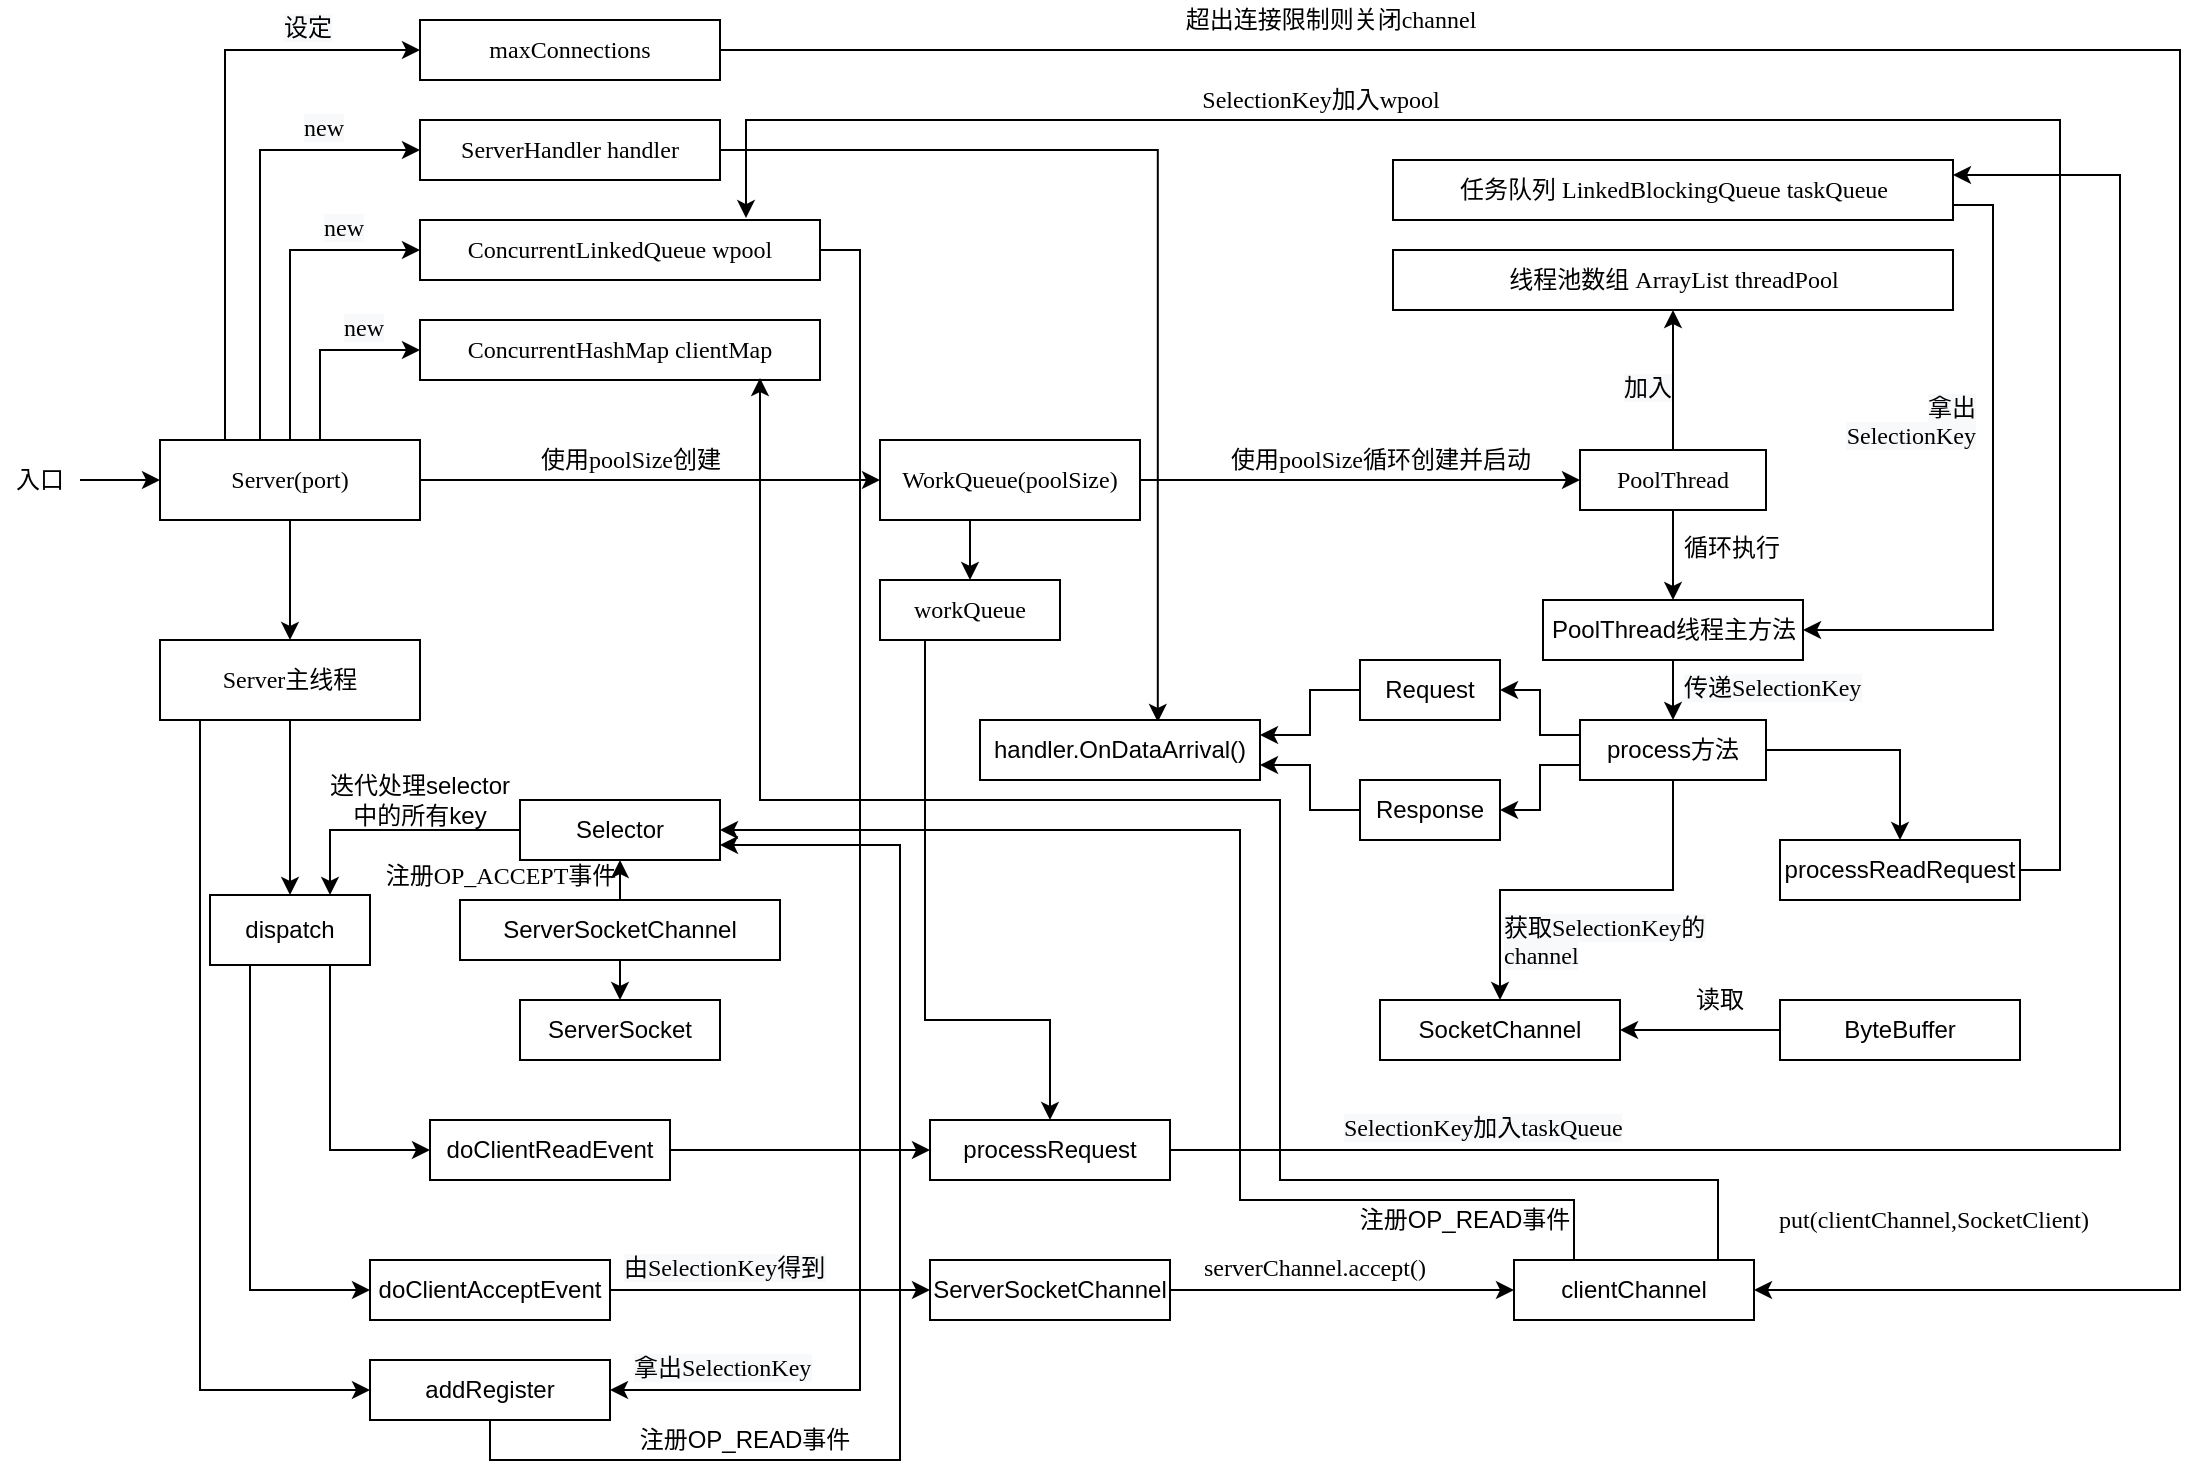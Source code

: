 <mxfile version="13.3.9" type="device"><diagram id="OGTgUv4H_Olb-4e9Xn3E" name="第 1 页"><mxGraphModel dx="1422" dy="832" grid="1" gridSize="10" guides="1" tooltips="1" connect="1" arrows="1" fold="1" page="1" pageScale="1" pageWidth="1169" pageHeight="827" math="0" shadow="0"><root><mxCell id="0"/><mxCell id="1" parent="0"/><mxCell id="6SVS1v7x3c-tXP9rZ6ia-59" style="edgeStyle=orthogonalEdgeStyle;rounded=0;orthogonalLoop=1;jettySize=auto;html=1;exitX=1;exitY=0.5;exitDx=0;exitDy=0;entryX=0;entryY=0.5;entryDx=0;entryDy=0;" parent="1" source="6SVS1v7x3c-tXP9rZ6ia-53" target="6SVS1v7x3c-tXP9rZ6ia-58" edge="1"><mxGeometry relative="1" as="geometry"/></mxCell><mxCell id="6SVS1v7x3c-tXP9rZ6ia-69" style="edgeStyle=orthogonalEdgeStyle;rounded=0;orthogonalLoop=1;jettySize=auto;html=1;exitX=0.75;exitY=0;exitDx=0;exitDy=0;entryX=0;entryY=0.5;entryDx=0;entryDy=0;" parent="1" source="6SVS1v7x3c-tXP9rZ6ia-53" target="6SVS1v7x3c-tXP9rZ6ia-66" edge="1"><mxGeometry relative="1" as="geometry"><Array as="points"><mxPoint x="170" y="260"/><mxPoint x="170" y="215"/></Array></mxGeometry></mxCell><mxCell id="6SVS1v7x3c-tXP9rZ6ia-70" style="edgeStyle=orthogonalEdgeStyle;rounded=0;orthogonalLoop=1;jettySize=auto;html=1;exitX=0.5;exitY=0;exitDx=0;exitDy=0;entryX=0;entryY=0.5;entryDx=0;entryDy=0;" parent="1" source="6SVS1v7x3c-tXP9rZ6ia-53" target="6SVS1v7x3c-tXP9rZ6ia-65" edge="1"><mxGeometry relative="1" as="geometry"/></mxCell><mxCell id="6SVS1v7x3c-tXP9rZ6ia-71" style="edgeStyle=orthogonalEdgeStyle;rounded=0;orthogonalLoop=1;jettySize=auto;html=1;exitX=0.25;exitY=0;exitDx=0;exitDy=0;entryX=0;entryY=0.5;entryDx=0;entryDy=0;" parent="1" source="6SVS1v7x3c-tXP9rZ6ia-53" target="6SVS1v7x3c-tXP9rZ6ia-64" edge="1"><mxGeometry relative="1" as="geometry"><Array as="points"><mxPoint x="140" y="260"/><mxPoint x="140" y="115"/></Array></mxGeometry></mxCell><mxCell id="6SVS1v7x3c-tXP9rZ6ia-90" style="edgeStyle=orthogonalEdgeStyle;rounded=0;orthogonalLoop=1;jettySize=auto;html=1;exitX=0.5;exitY=1;exitDx=0;exitDy=0;entryX=0.5;entryY=0;entryDx=0;entryDy=0;" parent="1" source="6SVS1v7x3c-tXP9rZ6ia-53" target="6SVS1v7x3c-tXP9rZ6ia-55" edge="1"><mxGeometry relative="1" as="geometry"/></mxCell><mxCell id="6SVS1v7x3c-tXP9rZ6ia-94" style="edgeStyle=orthogonalEdgeStyle;rounded=0;orthogonalLoop=1;jettySize=auto;html=1;exitX=0.25;exitY=0;exitDx=0;exitDy=0;entryX=0;entryY=0.5;entryDx=0;entryDy=0;" parent="1" source="6SVS1v7x3c-tXP9rZ6ia-53" target="6SVS1v7x3c-tXP9rZ6ia-93" edge="1"><mxGeometry relative="1" as="geometry"/></mxCell><mxCell id="6SVS1v7x3c-tXP9rZ6ia-53" value="Server(port)" style="rounded=0;whiteSpace=wrap;html=1;fontFamily=Microsoft Yahei Mono;" parent="1" vertex="1"><mxGeometry x="90" y="260" width="130" height="40" as="geometry"/></mxCell><mxCell id="6SVS1v7x3c-tXP9rZ6ia-151" style="edgeStyle=orthogonalEdgeStyle;rounded=0;orthogonalLoop=1;jettySize=auto;html=1;exitX=0.5;exitY=1;exitDx=0;exitDy=0;entryX=0.5;entryY=0;entryDx=0;entryDy=0;" parent="1" source="6SVS1v7x3c-tXP9rZ6ia-55" target="6SVS1v7x3c-tXP9rZ6ia-148" edge="1"><mxGeometry relative="1" as="geometry"/></mxCell><mxCell id="6SVS1v7x3c-tXP9rZ6ia-160" style="edgeStyle=orthogonalEdgeStyle;rounded=0;orthogonalLoop=1;jettySize=auto;html=1;entryX=0;entryY=0.5;entryDx=0;entryDy=0;" parent="1" source="6SVS1v7x3c-tXP9rZ6ia-55" target="6SVS1v7x3c-tXP9rZ6ia-159" edge="1"><mxGeometry relative="1" as="geometry"><Array as="points"><mxPoint x="110" y="735"/></Array></mxGeometry></mxCell><mxCell id="6SVS1v7x3c-tXP9rZ6ia-55" value="Server主线程" style="rounded=0;whiteSpace=wrap;html=1;fontFamily=Microsoft Yahei Mono;" parent="1" vertex="1"><mxGeometry x="90" y="360" width="130" height="40" as="geometry"/></mxCell><mxCell id="6SVS1v7x3c-tXP9rZ6ia-89" style="edgeStyle=orthogonalEdgeStyle;rounded=0;orthogonalLoop=1;jettySize=auto;html=1;exitX=1;exitY=0.5;exitDx=0;exitDy=0;entryX=0;entryY=0.5;entryDx=0;entryDy=0;" parent="1" source="6SVS1v7x3c-tXP9rZ6ia-58" target="6SVS1v7x3c-tXP9rZ6ia-74" edge="1"><mxGeometry relative="1" as="geometry"/></mxCell><mxCell id="sOjnVPzBzudAM-g7z_SP-11" style="edgeStyle=orthogonalEdgeStyle;rounded=0;orthogonalLoop=1;jettySize=auto;html=1;exitX=0.5;exitY=1;exitDx=0;exitDy=0;entryX=0.5;entryY=0;entryDx=0;entryDy=0;" parent="1" source="6SVS1v7x3c-tXP9rZ6ia-58" target="6SVS1v7x3c-tXP9rZ6ia-103" edge="1"><mxGeometry relative="1" as="geometry"/></mxCell><mxCell id="6SVS1v7x3c-tXP9rZ6ia-58" value="WorkQueue(poolSize)" style="rounded=0;whiteSpace=wrap;html=1;fontFamily=Microsoft Yahei Mono;" parent="1" vertex="1"><mxGeometry x="450" y="260" width="130" height="40" as="geometry"/></mxCell><mxCell id="6SVS1v7x3c-tXP9rZ6ia-60" value="&lt;span style=&quot;font-family: &amp;#34;microsoft yahei mono&amp;#34;&quot;&gt;使用poolSize创建&lt;/span&gt;" style="text;html=1;align=center;verticalAlign=middle;resizable=0;points=[];autosize=1;" parent="1" vertex="1"><mxGeometry x="265" y="260" width="120" height="20" as="geometry"/></mxCell><mxCell id="6SVS1v7x3c-tXP9rZ6ia-130" style="edgeStyle=orthogonalEdgeStyle;rounded=0;orthogonalLoop=1;jettySize=auto;html=1;exitX=1;exitY=0.5;exitDx=0;exitDy=0;entryX=0.635;entryY=0.033;entryDx=0;entryDy=0;entryPerimeter=0;" parent="1" source="6SVS1v7x3c-tXP9rZ6ia-64" target="6SVS1v7x3c-tXP9rZ6ia-127" edge="1"><mxGeometry relative="1" as="geometry"/></mxCell><mxCell id="6SVS1v7x3c-tXP9rZ6ia-64" value="&lt;font face=&quot;Microsoft Yahei Mono&quot;&gt;ServerHandler handler&lt;/font&gt;" style="rounded=0;whiteSpace=wrap;html=1;" parent="1" vertex="1"><mxGeometry x="220" y="100" width="150" height="30" as="geometry"/></mxCell><mxCell id="90px1p_9WV0CrYK6z3nq-2" style="edgeStyle=orthogonalEdgeStyle;rounded=0;orthogonalLoop=1;jettySize=auto;html=1;exitX=1;exitY=0.5;exitDx=0;exitDy=0;entryX=1;entryY=0.5;entryDx=0;entryDy=0;" parent="1" source="6SVS1v7x3c-tXP9rZ6ia-65" target="6SVS1v7x3c-tXP9rZ6ia-159" edge="1"><mxGeometry relative="1" as="geometry"><Array as="points"><mxPoint x="440" y="165"/><mxPoint x="440" y="735"/></Array></mxGeometry></mxCell><mxCell id="6SVS1v7x3c-tXP9rZ6ia-65" value="&lt;font face=&quot;Microsoft Yahei Mono&quot;&gt;ConcurrentLinkedQueue wpool&lt;/font&gt;" style="rounded=0;whiteSpace=wrap;html=1;" parent="1" vertex="1"><mxGeometry x="220" y="150" width="200" height="30" as="geometry"/></mxCell><mxCell id="6SVS1v7x3c-tXP9rZ6ia-66" value="&lt;font face=&quot;Microsoft Yahei Mono&quot;&gt;ConcurrentHashMap clientMap&lt;/font&gt;" style="rounded=0;whiteSpace=wrap;html=1;" parent="1" vertex="1"><mxGeometry x="220" y="200" width="200" height="30" as="geometry"/></mxCell><mxCell id="sOjnVPzBzudAM-g7z_SP-18" style="edgeStyle=orthogonalEdgeStyle;rounded=0;orthogonalLoop=1;jettySize=auto;html=1;exitX=1;exitY=0.75;exitDx=0;exitDy=0;entryX=1;entryY=0.5;entryDx=0;entryDy=0;" parent="1" source="6SVS1v7x3c-tXP9rZ6ia-72" target="6SVS1v7x3c-tXP9rZ6ia-106" edge="1"><mxGeometry relative="1" as="geometry"/></mxCell><mxCell id="6SVS1v7x3c-tXP9rZ6ia-72" value="&lt;font face=&quot;Microsoft Yahei Mono&quot;&gt;任务队列 LinkedBlockingQueue taskQueue&lt;/font&gt;" style="rounded=0;whiteSpace=wrap;html=1;" parent="1" vertex="1"><mxGeometry x="706.5" y="120" width="280" height="30" as="geometry"/></mxCell><mxCell id="6SVS1v7x3c-tXP9rZ6ia-73" value="&lt;font face=&quot;Microsoft Yahei Mono&quot;&gt;线程池数组 ArrayList threadPool&lt;/font&gt;" style="rounded=0;whiteSpace=wrap;html=1;" parent="1" vertex="1"><mxGeometry x="706.5" y="165" width="280" height="30" as="geometry"/></mxCell><mxCell id="6SVS1v7x3c-tXP9rZ6ia-109" style="edgeStyle=orthogonalEdgeStyle;rounded=0;orthogonalLoop=1;jettySize=auto;html=1;exitX=0.5;exitY=1;exitDx=0;exitDy=0;entryX=0.5;entryY=0;entryDx=0;entryDy=0;" parent="1" source="6SVS1v7x3c-tXP9rZ6ia-74" target="6SVS1v7x3c-tXP9rZ6ia-106" edge="1"><mxGeometry relative="1" as="geometry"/></mxCell><mxCell id="6SVS1v7x3c-tXP9rZ6ia-154" style="edgeStyle=orthogonalEdgeStyle;rounded=0;orthogonalLoop=1;jettySize=auto;html=1;exitX=0.5;exitY=0;exitDx=0;exitDy=0;entryX=0.5;entryY=1;entryDx=0;entryDy=0;" parent="1" source="6SVS1v7x3c-tXP9rZ6ia-74" target="6SVS1v7x3c-tXP9rZ6ia-73" edge="1"><mxGeometry relative="1" as="geometry"/></mxCell><mxCell id="6SVS1v7x3c-tXP9rZ6ia-74" value="&lt;font face=&quot;Microsoft Yahei Mono&quot;&gt;PoolThread&lt;/font&gt;" style="rounded=0;whiteSpace=wrap;html=1;" parent="1" vertex="1"><mxGeometry x="800" y="265" width="93" height="30" as="geometry"/></mxCell><mxCell id="6SVS1v7x3c-tXP9rZ6ia-88" value="&lt;span style=&quot;color: rgb(0 , 0 , 0) ; font-family: &amp;#34;microsoft yahei mono&amp;#34; ; font-size: 12px ; font-style: normal ; font-weight: 400 ; letter-spacing: normal ; text-align: center ; text-indent: 0px ; text-transform: none ; word-spacing: 0px ; background-color: rgb(248 , 249 , 250) ; display: inline ; float: none&quot;&gt;加入&lt;/span&gt;" style="text;whiteSpace=wrap;html=1;" parent="1" vertex="1"><mxGeometry x="820" y="220" width="30" height="20" as="geometry"/></mxCell><mxCell id="6SVS1v7x3c-tXP9rZ6ia-92" value="&lt;span style=&quot;font-family: &amp;#34;microsoft yahei mono&amp;#34;&quot;&gt;使用poolSize循环创建并启动&lt;/span&gt;" style="text;html=1;align=center;verticalAlign=middle;resizable=0;points=[];autosize=1;" parent="1" vertex="1"><mxGeometry x="610" y="260" width="180" height="20" as="geometry"/></mxCell><mxCell id="90px1p_9WV0CrYK6z3nq-14" style="edgeStyle=orthogonalEdgeStyle;rounded=0;orthogonalLoop=1;jettySize=auto;html=1;entryX=1;entryY=0.5;entryDx=0;entryDy=0;" parent="1" source="6SVS1v7x3c-tXP9rZ6ia-93" target="90px1p_9WV0CrYK6z3nq-11" edge="1"><mxGeometry relative="1" as="geometry"><Array as="points"><mxPoint x="1100" y="65"/><mxPoint x="1100" y="685"/></Array></mxGeometry></mxCell><mxCell id="6SVS1v7x3c-tXP9rZ6ia-93" value="&lt;font face=&quot;Microsoft Yahei Mono&quot;&gt;maxConnections&lt;/font&gt;" style="rounded=0;whiteSpace=wrap;html=1;" parent="1" vertex="1"><mxGeometry x="220" y="50" width="150" height="30" as="geometry"/></mxCell><mxCell id="6SVS1v7x3c-tXP9rZ6ia-95" value="&lt;span style=&quot;color: rgb(0, 0, 0); font-family: &amp;quot;microsoft yahei mono&amp;quot;; font-size: 12px; font-style: normal; font-weight: 400; letter-spacing: normal; text-align: center; text-indent: 0px; text-transform: none; word-spacing: 0px; background-color: rgb(248, 249, 250); display: inline; float: none;&quot;&gt;设定&lt;/span&gt;" style="text;whiteSpace=wrap;html=1;" parent="1" vertex="1"><mxGeometry x="150" y="40" width="30" height="20" as="geometry"/></mxCell><mxCell id="6SVS1v7x3c-tXP9rZ6ia-96" value="&lt;span style=&quot;color: rgb(0 , 0 , 0) ; font-family: &amp;#34;microsoft yahei mono&amp;#34; ; font-size: 12px ; font-style: normal ; font-weight: 400 ; letter-spacing: normal ; text-align: center ; text-indent: 0px ; text-transform: none ; word-spacing: 0px ; background-color: rgb(248 , 249 , 250) ; display: inline ; float: none&quot;&gt;new&lt;/span&gt;" style="text;whiteSpace=wrap;html=1;" parent="1" vertex="1"><mxGeometry x="160" y="90" width="30" height="20" as="geometry"/></mxCell><mxCell id="6SVS1v7x3c-tXP9rZ6ia-97" value="&lt;span style=&quot;color: rgb(0 , 0 , 0) ; font-family: &amp;#34;microsoft yahei mono&amp;#34; ; font-size: 12px ; font-style: normal ; font-weight: 400 ; letter-spacing: normal ; text-align: center ; text-indent: 0px ; text-transform: none ; word-spacing: 0px ; background-color: rgb(248 , 249 , 250) ; display: inline ; float: none&quot;&gt;new&lt;/span&gt;" style="text;whiteSpace=wrap;html=1;" parent="1" vertex="1"><mxGeometry x="170" y="140" width="30" height="20" as="geometry"/></mxCell><mxCell id="6SVS1v7x3c-tXP9rZ6ia-98" value="&lt;span style=&quot;color: rgb(0 , 0 , 0) ; font-family: &amp;#34;microsoft yahei mono&amp;#34; ; font-size: 12px ; font-style: normal ; font-weight: 400 ; letter-spacing: normal ; text-align: center ; text-indent: 0px ; text-transform: none ; word-spacing: 0px ; background-color: rgb(248 , 249 , 250) ; display: inline ; float: none&quot;&gt;new&lt;/span&gt;" style="text;whiteSpace=wrap;html=1;" parent="1" vertex="1"><mxGeometry x="180" y="190" width="30" height="20" as="geometry"/></mxCell><mxCell id="sOjnVPzBzudAM-g7z_SP-14" style="edgeStyle=orthogonalEdgeStyle;rounded=0;orthogonalLoop=1;jettySize=auto;html=1;exitX=0.25;exitY=1;exitDx=0;exitDy=0;entryX=0.5;entryY=0;entryDx=0;entryDy=0;" parent="1" source="6SVS1v7x3c-tXP9rZ6ia-103" target="sOjnVPzBzudAM-g7z_SP-8" edge="1"><mxGeometry relative="1" as="geometry"><Array as="points"><mxPoint x="473" y="550"/><mxPoint x="535" y="550"/></Array></mxGeometry></mxCell><mxCell id="6SVS1v7x3c-tXP9rZ6ia-103" value="workQueue" style="rounded=0;whiteSpace=wrap;html=1;fontFamily=Microsoft Yahei Mono;" parent="1" vertex="1"><mxGeometry x="450" y="330" width="90" height="30" as="geometry"/></mxCell><mxCell id="6SVS1v7x3c-tXP9rZ6ia-114" style="edgeStyle=orthogonalEdgeStyle;rounded=0;orthogonalLoop=1;jettySize=auto;html=1;exitX=0.5;exitY=1;exitDx=0;exitDy=0;entryX=0.5;entryY=0;entryDx=0;entryDy=0;" parent="1" source="6SVS1v7x3c-tXP9rZ6ia-106" target="6SVS1v7x3c-tXP9rZ6ia-113" edge="1"><mxGeometry relative="1" as="geometry"/></mxCell><mxCell id="6SVS1v7x3c-tXP9rZ6ia-106" value="PoolThread线程主方法" style="rounded=0;whiteSpace=wrap;html=1;" parent="1" vertex="1"><mxGeometry x="781.5" y="340" width="130" height="30" as="geometry"/></mxCell><mxCell id="6SVS1v7x3c-tXP9rZ6ia-111" value="&lt;span style=&quot;color: rgb(0, 0, 0); font-family: &amp;quot;microsoft yahei mono&amp;quot;; font-size: 12px; font-style: normal; font-weight: 400; letter-spacing: normal; text-indent: 0px; text-transform: none; word-spacing: 0px; background-color: rgb(248, 249, 250); display: inline; float: none;&quot;&gt;拿出SelectionKey&lt;/span&gt;" style="text;whiteSpace=wrap;html=1;align=right;" parent="1" vertex="1"><mxGeometry x="920" y="230" width="80" height="40" as="geometry"/></mxCell><mxCell id="6SVS1v7x3c-tXP9rZ6ia-125" style="edgeStyle=orthogonalEdgeStyle;rounded=0;orthogonalLoop=1;jettySize=auto;html=1;exitX=0.5;exitY=1;exitDx=0;exitDy=0;entryX=0.5;entryY=0;entryDx=0;entryDy=0;" parent="1" source="6SVS1v7x3c-tXP9rZ6ia-113" target="6SVS1v7x3c-tXP9rZ6ia-116" edge="1"><mxGeometry relative="1" as="geometry"/></mxCell><mxCell id="6SVS1v7x3c-tXP9rZ6ia-133" style="edgeStyle=orthogonalEdgeStyle;rounded=0;orthogonalLoop=1;jettySize=auto;html=1;exitX=0;exitY=0.25;exitDx=0;exitDy=0;entryX=1;entryY=0.5;entryDx=0;entryDy=0;" parent="1" source="6SVS1v7x3c-tXP9rZ6ia-113" target="6SVS1v7x3c-tXP9rZ6ia-131" edge="1"><mxGeometry relative="1" as="geometry"/></mxCell><mxCell id="6SVS1v7x3c-tXP9rZ6ia-135" style="edgeStyle=orthogonalEdgeStyle;rounded=0;orthogonalLoop=1;jettySize=auto;html=1;exitX=0;exitY=0.75;exitDx=0;exitDy=0;entryX=1;entryY=0.5;entryDx=0;entryDy=0;" parent="1" source="6SVS1v7x3c-tXP9rZ6ia-113" target="6SVS1v7x3c-tXP9rZ6ia-132" edge="1"><mxGeometry relative="1" as="geometry"/></mxCell><mxCell id="sOjnVPzBzudAM-g7z_SP-21" style="edgeStyle=orthogonalEdgeStyle;rounded=0;orthogonalLoop=1;jettySize=auto;html=1;exitX=1;exitY=0.5;exitDx=0;exitDy=0;entryX=0.5;entryY=0;entryDx=0;entryDy=0;" parent="1" source="6SVS1v7x3c-tXP9rZ6ia-113" target="sOjnVPzBzudAM-g7z_SP-20" edge="1"><mxGeometry relative="1" as="geometry"/></mxCell><mxCell id="6SVS1v7x3c-tXP9rZ6ia-113" value="process方法" style="rounded=0;whiteSpace=wrap;html=1;" parent="1" vertex="1"><mxGeometry x="800" y="400" width="93" height="30" as="geometry"/></mxCell><mxCell id="6SVS1v7x3c-tXP9rZ6ia-115" value="&lt;span style=&quot;color: rgb(0 , 0 , 0) ; font-family: &amp;#34;microsoft yahei mono&amp;#34; ; font-size: 12px ; font-style: normal ; font-weight: 400 ; letter-spacing: normal ; text-align: center ; text-indent: 0px ; text-transform: none ; word-spacing: 0px ; background-color: rgb(248 , 249 , 250) ; display: inline ; float: none&quot;&gt;传递SelectionKey&lt;/span&gt;" style="text;whiteSpace=wrap;html=1;" parent="1" vertex="1"><mxGeometry x="850" y="370" width="120" height="20" as="geometry"/></mxCell><mxCell id="6SVS1v7x3c-tXP9rZ6ia-116" value="SocketChannel" style="rounded=0;whiteSpace=wrap;html=1;" parent="1" vertex="1"><mxGeometry x="700" y="540" width="120" height="30" as="geometry"/></mxCell><mxCell id="6SVS1v7x3c-tXP9rZ6ia-119" style="edgeStyle=orthogonalEdgeStyle;rounded=0;orthogonalLoop=1;jettySize=auto;html=1;exitX=0;exitY=0.5;exitDx=0;exitDy=0;entryX=1;entryY=0.5;entryDx=0;entryDy=0;" parent="1" source="6SVS1v7x3c-tXP9rZ6ia-117" target="6SVS1v7x3c-tXP9rZ6ia-116" edge="1"><mxGeometry relative="1" as="geometry"/></mxCell><mxCell id="6SVS1v7x3c-tXP9rZ6ia-117" value="ByteBuffer" style="rounded=0;whiteSpace=wrap;html=1;" parent="1" vertex="1"><mxGeometry x="900" y="540" width="120" height="30" as="geometry"/></mxCell><mxCell id="6SVS1v7x3c-tXP9rZ6ia-120" value="读取" style="text;html=1;strokeColor=none;fillColor=none;align=center;verticalAlign=middle;whiteSpace=wrap;rounded=0;" parent="1" vertex="1"><mxGeometry x="850" y="530" width="40" height="20" as="geometry"/></mxCell><mxCell id="6SVS1v7x3c-tXP9rZ6ia-122" value="&lt;span style=&quot;color: rgb(0 , 0 , 0) ; font-family: &amp;#34;microsoft yahei mono&amp;#34; ; font-size: 12px ; font-style: normal ; font-weight: 400 ; letter-spacing: normal ; text-align: center ; text-indent: 0px ; text-transform: none ; word-spacing: 0px ; background-color: rgb(248 , 249 , 250) ; display: inline ; float: none&quot;&gt;获取SelectionKey的channel&lt;/span&gt;" style="text;whiteSpace=wrap;html=1;" parent="1" vertex="1"><mxGeometry x="760" y="490" width="120" height="40" as="geometry"/></mxCell><mxCell id="6SVS1v7x3c-tXP9rZ6ia-127" value="handler.OnDataArrival()" style="rounded=0;whiteSpace=wrap;html=1;" parent="1" vertex="1"><mxGeometry x="500" y="400" width="140" height="30" as="geometry"/></mxCell><mxCell id="6SVS1v7x3c-tXP9rZ6ia-136" style="edgeStyle=orthogonalEdgeStyle;rounded=0;orthogonalLoop=1;jettySize=auto;html=1;exitX=0;exitY=0.5;exitDx=0;exitDy=0;entryX=1;entryY=0.25;entryDx=0;entryDy=0;" parent="1" source="6SVS1v7x3c-tXP9rZ6ia-131" target="6SVS1v7x3c-tXP9rZ6ia-127" edge="1"><mxGeometry relative="1" as="geometry"/></mxCell><mxCell id="6SVS1v7x3c-tXP9rZ6ia-131" value="Request" style="rounded=0;whiteSpace=wrap;html=1;" parent="1" vertex="1"><mxGeometry x="690" y="370" width="70" height="30" as="geometry"/></mxCell><mxCell id="6SVS1v7x3c-tXP9rZ6ia-137" style="edgeStyle=orthogonalEdgeStyle;rounded=0;orthogonalLoop=1;jettySize=auto;html=1;exitX=0;exitY=0.5;exitDx=0;exitDy=0;entryX=1;entryY=0.75;entryDx=0;entryDy=0;" parent="1" source="6SVS1v7x3c-tXP9rZ6ia-132" target="6SVS1v7x3c-tXP9rZ6ia-127" edge="1"><mxGeometry relative="1" as="geometry"/></mxCell><mxCell id="6SVS1v7x3c-tXP9rZ6ia-132" value="Response" style="rounded=0;whiteSpace=wrap;html=1;" parent="1" vertex="1"><mxGeometry x="690" y="430" width="70" height="30" as="geometry"/></mxCell><mxCell id="6SVS1v7x3c-tXP9rZ6ia-153" style="edgeStyle=orthogonalEdgeStyle;rounded=0;orthogonalLoop=1;jettySize=auto;html=1;exitX=0;exitY=0.5;exitDx=0;exitDy=0;entryX=0.75;entryY=0;entryDx=0;entryDy=0;" parent="1" source="6SVS1v7x3c-tXP9rZ6ia-139" target="6SVS1v7x3c-tXP9rZ6ia-148" edge="1"><mxGeometry relative="1" as="geometry"/></mxCell><mxCell id="6SVS1v7x3c-tXP9rZ6ia-139" value="Selector" style="rounded=0;whiteSpace=wrap;html=1;" parent="1" vertex="1"><mxGeometry x="270" y="440" width="100" height="30" as="geometry"/></mxCell><mxCell id="90px1p_9WV0CrYK6z3nq-19" style="edgeStyle=orthogonalEdgeStyle;rounded=0;orthogonalLoop=1;jettySize=auto;html=1;exitX=0.5;exitY=0;exitDx=0;exitDy=0;entryX=0.5;entryY=1;entryDx=0;entryDy=0;" parent="1" source="6SVS1v7x3c-tXP9rZ6ia-140" target="6SVS1v7x3c-tXP9rZ6ia-139" edge="1"><mxGeometry relative="1" as="geometry"/></mxCell><mxCell id="90px1p_9WV0CrYK6z3nq-21" style="edgeStyle=orthogonalEdgeStyle;rounded=0;orthogonalLoop=1;jettySize=auto;html=1;exitX=0.5;exitY=1;exitDx=0;exitDy=0;entryX=0.5;entryY=0;entryDx=0;entryDy=0;" parent="1" source="6SVS1v7x3c-tXP9rZ6ia-140" target="6SVS1v7x3c-tXP9rZ6ia-141" edge="1"><mxGeometry relative="1" as="geometry"/></mxCell><mxCell id="6SVS1v7x3c-tXP9rZ6ia-140" value="ServerSocketChannel" style="rounded=0;whiteSpace=wrap;html=1;" parent="1" vertex="1"><mxGeometry x="240" y="490" width="160" height="30" as="geometry"/></mxCell><mxCell id="6SVS1v7x3c-tXP9rZ6ia-141" value="ServerSocket" style="rounded=0;whiteSpace=wrap;html=1;" parent="1" vertex="1"><mxGeometry x="270" y="540" width="100" height="30" as="geometry"/></mxCell><mxCell id="6SVS1v7x3c-tXP9rZ6ia-145" value="&lt;font face=&quot;microsoft yahei mono&quot;&gt;注册OP_ACCEPT事件&lt;/font&gt;" style="text;html=1;align=center;verticalAlign=middle;resizable=0;points=[];autosize=1;" parent="1" vertex="1"><mxGeometry x="200" y="467.5" width="120" height="20" as="geometry"/></mxCell><mxCell id="90px1p_9WV0CrYK6z3nq-6" style="edgeStyle=orthogonalEdgeStyle;rounded=0;orthogonalLoop=1;jettySize=auto;html=1;exitX=0.75;exitY=1;exitDx=0;exitDy=0;entryX=0;entryY=0.5;entryDx=0;entryDy=0;" parent="1" source="6SVS1v7x3c-tXP9rZ6ia-148" target="6SVS1v7x3c-tXP9rZ6ia-155" edge="1"><mxGeometry relative="1" as="geometry"/></mxCell><mxCell id="90px1p_9WV0CrYK6z3nq-7" style="edgeStyle=orthogonalEdgeStyle;rounded=0;orthogonalLoop=1;jettySize=auto;html=1;exitX=0.25;exitY=1;exitDx=0;exitDy=0;entryX=0;entryY=0.5;entryDx=0;entryDy=0;" parent="1" source="6SVS1v7x3c-tXP9rZ6ia-148" target="6SVS1v7x3c-tXP9rZ6ia-156" edge="1"><mxGeometry relative="1" as="geometry"/></mxCell><mxCell id="6SVS1v7x3c-tXP9rZ6ia-148" value="dispatch" style="rounded=0;whiteSpace=wrap;html=1;" parent="1" vertex="1"><mxGeometry x="115" y="487.5" width="80" height="35" as="geometry"/></mxCell><mxCell id="sOjnVPzBzudAM-g7z_SP-9" style="edgeStyle=orthogonalEdgeStyle;rounded=0;orthogonalLoop=1;jettySize=auto;html=1;exitX=1;exitY=0.5;exitDx=0;exitDy=0;entryX=0;entryY=0.5;entryDx=0;entryDy=0;" parent="1" source="6SVS1v7x3c-tXP9rZ6ia-155" target="sOjnVPzBzudAM-g7z_SP-8" edge="1"><mxGeometry relative="1" as="geometry"/></mxCell><mxCell id="6SVS1v7x3c-tXP9rZ6ia-155" value="&lt;span&gt;doClientReadEvent&lt;/span&gt;" style="rounded=0;whiteSpace=wrap;html=1;" parent="1" vertex="1"><mxGeometry x="225" y="600" width="120" height="30" as="geometry"/></mxCell><mxCell id="90px1p_9WV0CrYK6z3nq-9" style="edgeStyle=orthogonalEdgeStyle;rounded=0;orthogonalLoop=1;jettySize=auto;html=1;exitX=1;exitY=0.5;exitDx=0;exitDy=0;entryX=0;entryY=0.5;entryDx=0;entryDy=0;" parent="1" source="6SVS1v7x3c-tXP9rZ6ia-156" target="90px1p_9WV0CrYK6z3nq-8" edge="1"><mxGeometry relative="1" as="geometry"/></mxCell><mxCell id="6SVS1v7x3c-tXP9rZ6ia-156" value="doClientAcceptEvent" style="rounded=0;whiteSpace=wrap;html=1;" parent="1" vertex="1"><mxGeometry x="195" y="670" width="120" height="30" as="geometry"/></mxCell><mxCell id="90px1p_9WV0CrYK6z3nq-32" style="edgeStyle=orthogonalEdgeStyle;rounded=0;orthogonalLoop=1;jettySize=auto;html=1;exitX=0.5;exitY=1;exitDx=0;exitDy=0;entryX=1;entryY=0.75;entryDx=0;entryDy=0;fontFamily=Microsoft Yahei Mono;" parent="1" source="6SVS1v7x3c-tXP9rZ6ia-159" target="6SVS1v7x3c-tXP9rZ6ia-139" edge="1"><mxGeometry relative="1" as="geometry"><Array as="points"><mxPoint x="255" y="770"/><mxPoint x="460" y="770"/><mxPoint x="460" y="463"/></Array></mxGeometry></mxCell><mxCell id="6SVS1v7x3c-tXP9rZ6ia-159" value="addRegister" style="rounded=0;whiteSpace=wrap;html=1;" parent="1" vertex="1"><mxGeometry x="195" y="720" width="120" height="30" as="geometry"/></mxCell><mxCell id="6SVS1v7x3c-tXP9rZ6ia-162" style="edgeStyle=orthogonalEdgeStyle;rounded=0;orthogonalLoop=1;jettySize=auto;html=1;exitX=0.5;exitY=1;exitDx=0;exitDy=0;" parent="1" source="6SVS1v7x3c-tXP9rZ6ia-159" target="6SVS1v7x3c-tXP9rZ6ia-159" edge="1"><mxGeometry relative="1" as="geometry"/></mxCell><mxCell id="sOjnVPzBzudAM-g7z_SP-15" style="edgeStyle=orthogonalEdgeStyle;rounded=0;orthogonalLoop=1;jettySize=auto;html=1;exitX=1;exitY=0.5;exitDx=0;exitDy=0;entryX=1;entryY=0.25;entryDx=0;entryDy=0;" parent="1" source="sOjnVPzBzudAM-g7z_SP-8" target="6SVS1v7x3c-tXP9rZ6ia-72" edge="1"><mxGeometry relative="1" as="geometry"><Array as="points"><mxPoint x="1070" y="615"/><mxPoint x="1070" y="128"/></Array></mxGeometry></mxCell><mxCell id="sOjnVPzBzudAM-g7z_SP-8" value="processRequest" style="rounded=0;whiteSpace=wrap;html=1;" parent="1" vertex="1"><mxGeometry x="475" y="600" width="120" height="30" as="geometry"/></mxCell><mxCell id="sOjnVPzBzudAM-g7z_SP-16" value="&lt;span style=&quot;color: rgb(0 , 0 , 0) ; font-family: &amp;#34;microsoft yahei mono&amp;#34; ; font-size: 12px ; font-style: normal ; font-weight: 400 ; letter-spacing: normal ; text-align: center ; text-indent: 0px ; text-transform: none ; word-spacing: 0px ; background-color: rgb(248 , 249 , 250) ; display: inline ; float: none&quot;&gt;SelectionKey加入taskQueue&lt;/span&gt;" style="text;whiteSpace=wrap;html=1;" parent="1" vertex="1"><mxGeometry x="680" y="590" width="170" height="30" as="geometry"/></mxCell><mxCell id="sOjnVPzBzudAM-g7z_SP-22" style="edgeStyle=orthogonalEdgeStyle;rounded=0;orthogonalLoop=1;jettySize=auto;html=1;exitX=1;exitY=0.5;exitDx=0;exitDy=0;entryX=0.815;entryY=-0.033;entryDx=0;entryDy=0;entryPerimeter=0;" parent="1" source="sOjnVPzBzudAM-g7z_SP-20" target="6SVS1v7x3c-tXP9rZ6ia-65" edge="1"><mxGeometry relative="1" as="geometry"><Array as="points"><mxPoint x="1040" y="475"/><mxPoint x="1040" y="100"/><mxPoint x="383" y="100"/></Array></mxGeometry></mxCell><mxCell id="sOjnVPzBzudAM-g7z_SP-20" value="processReadRequest" style="rounded=0;whiteSpace=wrap;html=1;" parent="1" vertex="1"><mxGeometry x="900" y="460" width="120" height="30" as="geometry"/></mxCell><mxCell id="sOjnVPzBzudAM-g7z_SP-23" value="&lt;span style=&quot;font-family: &amp;#34;microsoft yahei mono&amp;#34;&quot;&gt;SelectionKey加入wpool&lt;/span&gt;" style="text;html=1;align=center;verticalAlign=middle;resizable=0;points=[];autosize=1;" parent="1" vertex="1"><mxGeometry x="595" y="80" width="150" height="20" as="geometry"/></mxCell><mxCell id="90px1p_9WV0CrYK6z3nq-1" value="&lt;span style=&quot;color: rgb(0 , 0 , 0) ; font-family: &amp;#34;microsoft yahei mono&amp;#34; ; font-size: 12px ; font-style: normal ; font-weight: 400 ; letter-spacing: normal ; text-align: center ; text-indent: 0px ; text-transform: none ; word-spacing: 0px ; background-color: rgb(248 , 249 , 250) ; display: inline ; float: none&quot;&gt;拿出SelectionKey&lt;/span&gt;" style="text;whiteSpace=wrap;html=1;" parent="1" vertex="1"><mxGeometry x="325" y="710" width="110" height="30" as="geometry"/></mxCell><mxCell id="90px1p_9WV0CrYK6z3nq-3" value="迭代处理selector中的所有key" style="text;html=1;strokeColor=none;fillColor=none;align=center;verticalAlign=middle;whiteSpace=wrap;rounded=0;" parent="1" vertex="1"><mxGeometry x="170" y="430" width="100" height="20" as="geometry"/></mxCell><mxCell id="90px1p_9WV0CrYK6z3nq-12" style="edgeStyle=orthogonalEdgeStyle;rounded=0;orthogonalLoop=1;jettySize=auto;html=1;exitX=1;exitY=0.5;exitDx=0;exitDy=0;entryX=0;entryY=0.5;entryDx=0;entryDy=0;" parent="1" source="90px1p_9WV0CrYK6z3nq-8" target="90px1p_9WV0CrYK6z3nq-11" edge="1"><mxGeometry relative="1" as="geometry"/></mxCell><mxCell id="90px1p_9WV0CrYK6z3nq-8" value="ServerSocketChannel" style="rounded=0;whiteSpace=wrap;html=1;" parent="1" vertex="1"><mxGeometry x="475" y="670" width="120" height="30" as="geometry"/></mxCell><mxCell id="90px1p_9WV0CrYK6z3nq-10" value="&lt;span style=&quot;color: rgb(0 , 0 , 0) ; font-family: &amp;#34;microsoft yahei mono&amp;#34; ; font-size: 12px ; font-style: normal ; font-weight: 400 ; letter-spacing: normal ; text-align: center ; text-indent: 0px ; text-transform: none ; word-spacing: 0px ; background-color: rgb(248 , 249 , 250) ; display: inline ; float: none&quot;&gt;由SelectionKey得到&lt;/span&gt;" style="text;whiteSpace=wrap;html=1;" parent="1" vertex="1"><mxGeometry x="320" y="660" width="120" height="30" as="geometry"/></mxCell><mxCell id="90px1p_9WV0CrYK6z3nq-16" style="edgeStyle=orthogonalEdgeStyle;rounded=0;orthogonalLoop=1;jettySize=auto;html=1;exitX=0.25;exitY=0;exitDx=0;exitDy=0;entryX=1;entryY=0.5;entryDx=0;entryDy=0;" parent="1" source="90px1p_9WV0CrYK6z3nq-11" target="6SVS1v7x3c-tXP9rZ6ia-139" edge="1"><mxGeometry relative="1" as="geometry"><Array as="points"><mxPoint x="797" y="640"/><mxPoint x="630" y="640"/><mxPoint x="630" y="455"/></Array></mxGeometry></mxCell><mxCell id="90px1p_9WV0CrYK6z3nq-27" style="edgeStyle=orthogonalEdgeStyle;rounded=0;orthogonalLoop=1;jettySize=auto;html=1;exitX=0.85;exitY=0.033;exitDx=0;exitDy=0;entryX=0.85;entryY=0.967;entryDx=0;entryDy=0;entryPerimeter=0;exitPerimeter=0;" parent="1" source="90px1p_9WV0CrYK6z3nq-11" target="6SVS1v7x3c-tXP9rZ6ia-66" edge="1"><mxGeometry relative="1" as="geometry"><Array as="points"><mxPoint x="869" y="630"/><mxPoint x="650" y="630"/><mxPoint x="650" y="440"/><mxPoint x="390" y="440"/></Array></mxGeometry></mxCell><mxCell id="90px1p_9WV0CrYK6z3nq-11" value="clientChannel" style="rounded=0;whiteSpace=wrap;html=1;" parent="1" vertex="1"><mxGeometry x="767" y="670" width="120" height="30" as="geometry"/></mxCell><mxCell id="90px1p_9WV0CrYK6z3nq-13" value="&lt;div style=&quot;text-align: center&quot;&gt;&lt;span&gt;&lt;font face=&quot;microsoft yahei mono&quot;&gt;serverChannel.accept()&lt;/font&gt;&lt;/span&gt;&lt;/div&gt;" style="text;whiteSpace=wrap;html=1;" parent="1" vertex="1"><mxGeometry x="610" y="660" width="170" height="30" as="geometry"/></mxCell><mxCell id="90px1p_9WV0CrYK6z3nq-15" value="&lt;font face=&quot;microsoft yahei mono&quot;&gt;超出连接限制则关闭channel&lt;/font&gt;" style="text;html=1;align=center;verticalAlign=middle;resizable=0;points=[];autosize=1;" parent="1" vertex="1"><mxGeometry x="590" y="40" width="170" height="20" as="geometry"/></mxCell><mxCell id="90px1p_9WV0CrYK6z3nq-25" value="注册OP_READ事件" style="text;html=1;strokeColor=none;fillColor=none;align=center;verticalAlign=middle;whiteSpace=wrap;rounded=0;" parent="1" vertex="1"><mxGeometry x="685" y="640" width="115" height="20" as="geometry"/></mxCell><mxCell id="90px1p_9WV0CrYK6z3nq-28" value="put(clientChannel,SocketClient)" style="text;html=1;strokeColor=none;fillColor=none;align=center;verticalAlign=middle;whiteSpace=wrap;rounded=0;fontFamily=Microsoft Yahei Mono;" parent="1" vertex="1"><mxGeometry x="887" y="640" width="180" height="20" as="geometry"/></mxCell><mxCell id="90px1p_9WV0CrYK6z3nq-31" value="&lt;div style=&quot;text-align: center&quot;&gt;&lt;span&gt;&lt;font face=&quot;microsoft yahei mono&quot;&gt;循环执行&lt;/font&gt;&lt;/span&gt;&lt;/div&gt;" style="text;whiteSpace=wrap;html=1;" parent="1" vertex="1"><mxGeometry x="850" y="300" width="120" height="20" as="geometry"/></mxCell><mxCell id="90px1p_9WV0CrYK6z3nq-33" value="注册OP_READ事件" style="text;html=1;strokeColor=none;fillColor=none;align=center;verticalAlign=middle;whiteSpace=wrap;rounded=0;" parent="1" vertex="1"><mxGeometry x="325" y="750" width="115" height="20" as="geometry"/></mxCell><mxCell id="M2FgZG5ISDiZLIyTMZ00-2" style="edgeStyle=orthogonalEdgeStyle;rounded=0;orthogonalLoop=1;jettySize=auto;html=1;exitX=1;exitY=0.5;exitDx=0;exitDy=0;entryX=0;entryY=0.5;entryDx=0;entryDy=0;" edge="1" parent="1" source="M2FgZG5ISDiZLIyTMZ00-1" target="6SVS1v7x3c-tXP9rZ6ia-53"><mxGeometry relative="1" as="geometry"/></mxCell><mxCell id="M2FgZG5ISDiZLIyTMZ00-1" value="入口" style="text;html=1;strokeColor=none;fillColor=none;align=center;verticalAlign=middle;whiteSpace=wrap;rounded=0;" vertex="1" parent="1"><mxGeometry x="10" y="270" width="40" height="20" as="geometry"/></mxCell></root></mxGraphModel></diagram></mxfile>